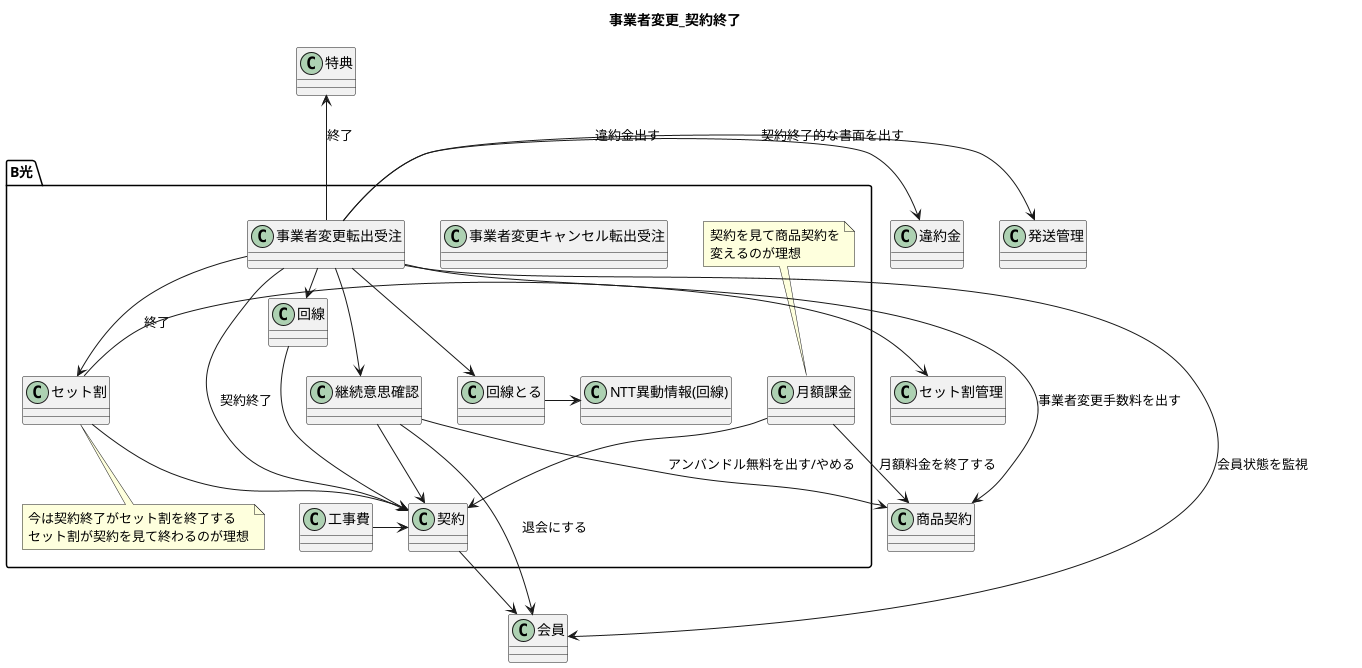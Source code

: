 @startuml
title 事業者変更_契約終了

skinparam class {
    BackgroundColor<<NES>> #FCC
    BackgroundColor<<BIG>> #ACF
    BackgroundColor<<WHO>> #CAF
}


package B光 {
    class "契約" as engagement {
    }    
    class "回線とる" as lineClose {
    }
    class "継続意思確認" as continue {
    }
    class "事業者変更転出受注" as collaboChangeOrder {
    }
    class "事業者変更キャンセル転出受注" as collaboChangeCancelOrder {
    }
    class "回線" as line {
    }
    class "月額課金" as monthlyFee {
    }
    class "セット割" as setDiscount {
    }
    class "工事費" as constructionFee {
    }
    class "NTT異動情報(回線)" as nttLineDiff {
    }

    note top of monthlyFee
    契約を見て商品契約を
    変えるのが理想
    end note
    note bottom of setDiscount
    今は契約終了がセット割を終了する
    セット割が契約を見て終わるのが理想
    end note
}

class "会員" as member {
}
class "商品契約" as goods {
}
class "特典" as campaign {
}
class "違約金" as iyakukin {
}
class "セット割管理" as setDiscountManagement {
}
class "発送管理" as shipping {
}

engagement --> member
continue --> engagement
monthlyFee --> engagement 
setDiscount --> engagement
line --> engagement

collaboChangeOrder --> continue
collaboChangeOrder --> lineClose 
collaboChangeOrder -r-> line
lineClose -r-> nttLineDiff


'(2)お客様に書面を送る
collaboChangeOrder -l-> shipping :"契約終了的な書面を出す"

'(3)手数料,違約金,当月処理分の工事費
collaboChangeOrder -l-> iyakukin :"違約金出す"
collaboChangeOrder --> goods :"事業者変更手数料を出す"
constructionFee -r-> engagement

'(4)商品契約を設定する
continue --> goods :"アンバンドル無料を出す/やめる"
monthlyFee --> goods :"月額料金を終了する"

'(5)ビッグローブ光を契約終了
collaboChangeOrder --> engagement :"契約終了"

'(6)特典,セット割契約の終了
collaboChangeOrder -u-> campaign :"終了"
collaboChangeOrder --> setDiscount :"終了"
setDiscount -r> setDiscountManagement

'(7)退会以外になったらアンバンドル無料をやめる
collaboChangeOrder --> member :"会員状態を監視"
'continue --> goods :"アンバンドル無料"

'(8)3ヶ月返事がなかったら会員退会させる
continue --> member :"退会にする"

@enduml